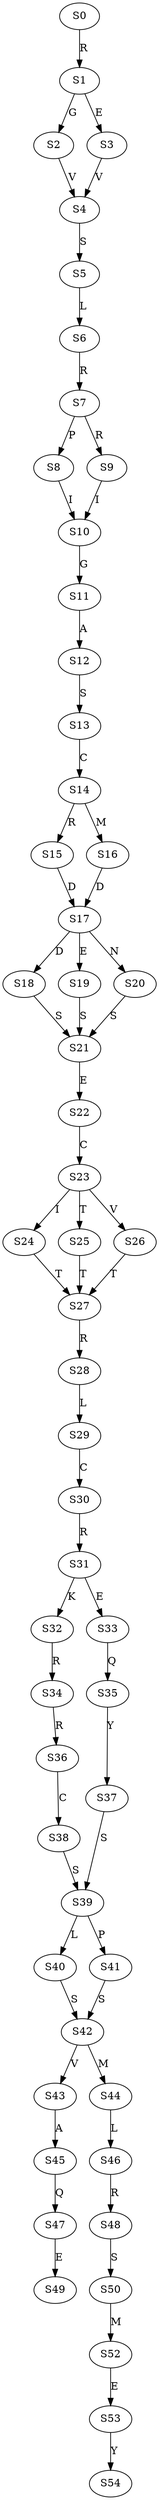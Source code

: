 strict digraph  {
	S0 -> S1 [ label = R ];
	S1 -> S2 [ label = G ];
	S1 -> S3 [ label = E ];
	S2 -> S4 [ label = V ];
	S3 -> S4 [ label = V ];
	S4 -> S5 [ label = S ];
	S5 -> S6 [ label = L ];
	S6 -> S7 [ label = R ];
	S7 -> S8 [ label = P ];
	S7 -> S9 [ label = R ];
	S8 -> S10 [ label = I ];
	S9 -> S10 [ label = I ];
	S10 -> S11 [ label = G ];
	S11 -> S12 [ label = A ];
	S12 -> S13 [ label = S ];
	S13 -> S14 [ label = C ];
	S14 -> S15 [ label = R ];
	S14 -> S16 [ label = M ];
	S15 -> S17 [ label = D ];
	S16 -> S17 [ label = D ];
	S17 -> S18 [ label = D ];
	S17 -> S19 [ label = E ];
	S17 -> S20 [ label = N ];
	S18 -> S21 [ label = S ];
	S19 -> S21 [ label = S ];
	S20 -> S21 [ label = S ];
	S21 -> S22 [ label = E ];
	S22 -> S23 [ label = C ];
	S23 -> S24 [ label = I ];
	S23 -> S25 [ label = T ];
	S23 -> S26 [ label = V ];
	S24 -> S27 [ label = T ];
	S25 -> S27 [ label = T ];
	S26 -> S27 [ label = T ];
	S27 -> S28 [ label = R ];
	S28 -> S29 [ label = L ];
	S29 -> S30 [ label = C ];
	S30 -> S31 [ label = R ];
	S31 -> S32 [ label = K ];
	S31 -> S33 [ label = E ];
	S32 -> S34 [ label = R ];
	S33 -> S35 [ label = Q ];
	S34 -> S36 [ label = R ];
	S35 -> S37 [ label = Y ];
	S36 -> S38 [ label = C ];
	S37 -> S39 [ label = S ];
	S38 -> S39 [ label = S ];
	S39 -> S40 [ label = L ];
	S39 -> S41 [ label = P ];
	S40 -> S42 [ label = S ];
	S41 -> S42 [ label = S ];
	S42 -> S43 [ label = V ];
	S42 -> S44 [ label = M ];
	S43 -> S45 [ label = A ];
	S44 -> S46 [ label = L ];
	S45 -> S47 [ label = Q ];
	S46 -> S48 [ label = R ];
	S47 -> S49 [ label = E ];
	S48 -> S50 [ label = S ];
	S50 -> S52 [ label = M ];
	S52 -> S53 [ label = E ];
	S53 -> S54 [ label = Y ];
}
